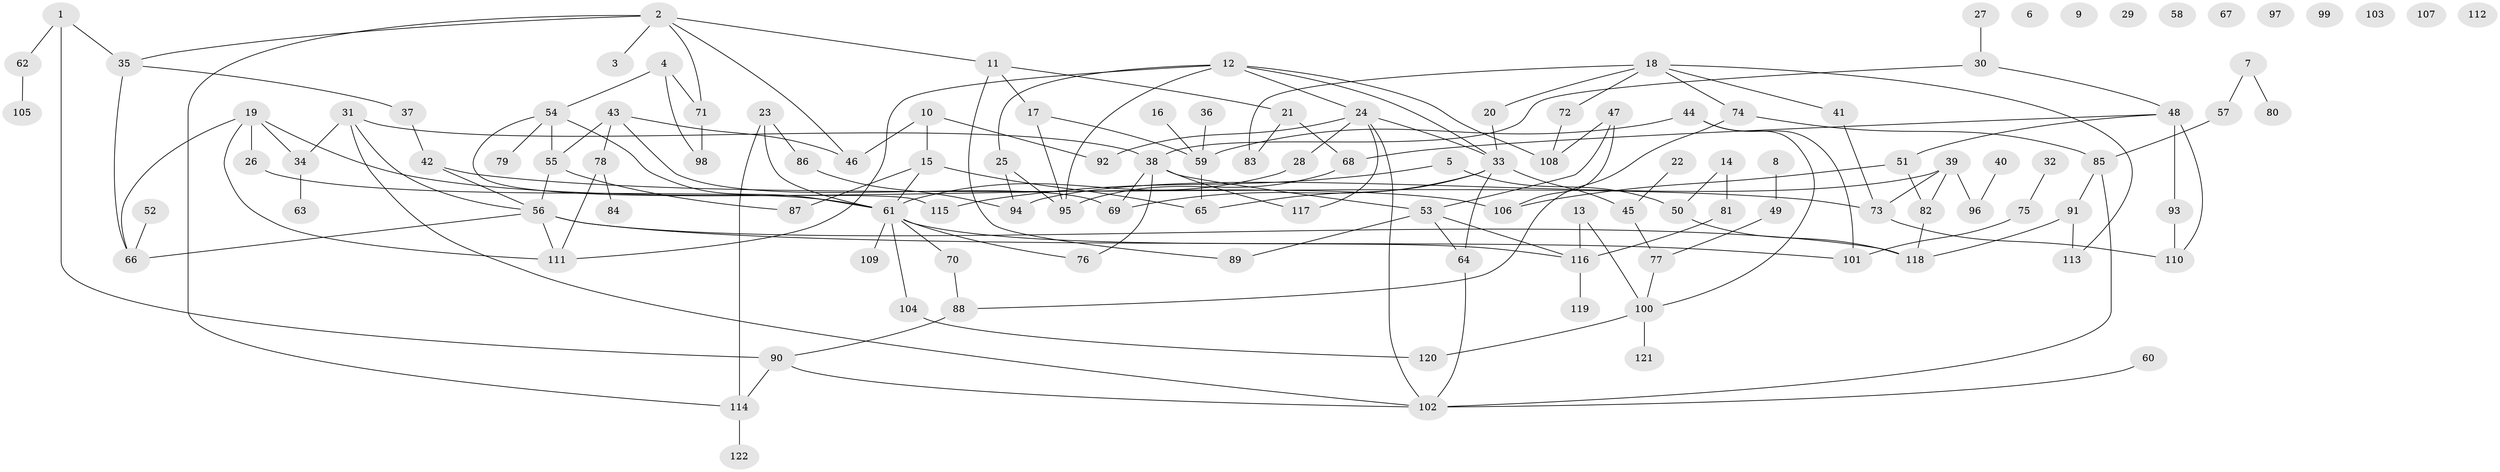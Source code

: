 // Generated by graph-tools (version 1.1) at 2025/39/03/09/25 04:39:03]
// undirected, 122 vertices, 165 edges
graph export_dot {
graph [start="1"]
  node [color=gray90,style=filled];
  1;
  2;
  3;
  4;
  5;
  6;
  7;
  8;
  9;
  10;
  11;
  12;
  13;
  14;
  15;
  16;
  17;
  18;
  19;
  20;
  21;
  22;
  23;
  24;
  25;
  26;
  27;
  28;
  29;
  30;
  31;
  32;
  33;
  34;
  35;
  36;
  37;
  38;
  39;
  40;
  41;
  42;
  43;
  44;
  45;
  46;
  47;
  48;
  49;
  50;
  51;
  52;
  53;
  54;
  55;
  56;
  57;
  58;
  59;
  60;
  61;
  62;
  63;
  64;
  65;
  66;
  67;
  68;
  69;
  70;
  71;
  72;
  73;
  74;
  75;
  76;
  77;
  78;
  79;
  80;
  81;
  82;
  83;
  84;
  85;
  86;
  87;
  88;
  89;
  90;
  91;
  92;
  93;
  94;
  95;
  96;
  97;
  98;
  99;
  100;
  101;
  102;
  103;
  104;
  105;
  106;
  107;
  108;
  109;
  110;
  111;
  112;
  113;
  114;
  115;
  116;
  117;
  118;
  119;
  120;
  121;
  122;
  1 -- 35;
  1 -- 62;
  1 -- 90;
  2 -- 3;
  2 -- 11;
  2 -- 35;
  2 -- 46;
  2 -- 71;
  2 -- 114;
  4 -- 54;
  4 -- 71;
  4 -- 98;
  5 -- 50;
  5 -- 115;
  7 -- 57;
  7 -- 80;
  8 -- 49;
  10 -- 15;
  10 -- 46;
  10 -- 92;
  11 -- 17;
  11 -- 21;
  11 -- 89;
  12 -- 24;
  12 -- 25;
  12 -- 33;
  12 -- 95;
  12 -- 108;
  12 -- 111;
  13 -- 100;
  13 -- 116;
  14 -- 50;
  14 -- 81;
  15 -- 61;
  15 -- 65;
  15 -- 87;
  16 -- 59;
  17 -- 59;
  17 -- 95;
  18 -- 20;
  18 -- 41;
  18 -- 72;
  18 -- 74;
  18 -- 83;
  18 -- 113;
  19 -- 26;
  19 -- 34;
  19 -- 66;
  19 -- 106;
  19 -- 111;
  20 -- 33;
  21 -- 68;
  21 -- 83;
  22 -- 45;
  23 -- 61;
  23 -- 86;
  23 -- 114;
  24 -- 28;
  24 -- 33;
  24 -- 92;
  24 -- 102;
  24 -- 117;
  25 -- 94;
  25 -- 95;
  26 -- 61;
  27 -- 30;
  28 -- 61;
  30 -- 38;
  30 -- 48;
  31 -- 34;
  31 -- 38;
  31 -- 56;
  31 -- 102;
  32 -- 75;
  33 -- 45;
  33 -- 64;
  33 -- 65;
  33 -- 69;
  34 -- 63;
  35 -- 37;
  35 -- 66;
  36 -- 59;
  37 -- 42;
  38 -- 53;
  38 -- 69;
  38 -- 76;
  38 -- 117;
  39 -- 73;
  39 -- 82;
  39 -- 94;
  39 -- 96;
  40 -- 96;
  41 -- 73;
  42 -- 56;
  42 -- 73;
  43 -- 46;
  43 -- 55;
  43 -- 69;
  43 -- 78;
  44 -- 59;
  44 -- 100;
  44 -- 101;
  45 -- 77;
  47 -- 53;
  47 -- 106;
  47 -- 108;
  48 -- 51;
  48 -- 68;
  48 -- 93;
  48 -- 110;
  49 -- 77;
  50 -- 118;
  51 -- 82;
  51 -- 106;
  52 -- 66;
  53 -- 64;
  53 -- 89;
  53 -- 116;
  54 -- 55;
  54 -- 61;
  54 -- 79;
  54 -- 115;
  55 -- 56;
  55 -- 87;
  56 -- 66;
  56 -- 101;
  56 -- 111;
  56 -- 118;
  57 -- 85;
  59 -- 65;
  60 -- 102;
  61 -- 70;
  61 -- 76;
  61 -- 104;
  61 -- 109;
  61 -- 116;
  62 -- 105;
  64 -- 102;
  68 -- 95;
  70 -- 88;
  71 -- 98;
  72 -- 108;
  73 -- 110;
  74 -- 85;
  74 -- 88;
  75 -- 101;
  77 -- 100;
  78 -- 84;
  78 -- 111;
  81 -- 116;
  82 -- 118;
  85 -- 91;
  85 -- 102;
  86 -- 94;
  88 -- 90;
  90 -- 102;
  90 -- 114;
  91 -- 113;
  91 -- 118;
  93 -- 110;
  100 -- 120;
  100 -- 121;
  104 -- 120;
  114 -- 122;
  116 -- 119;
}
